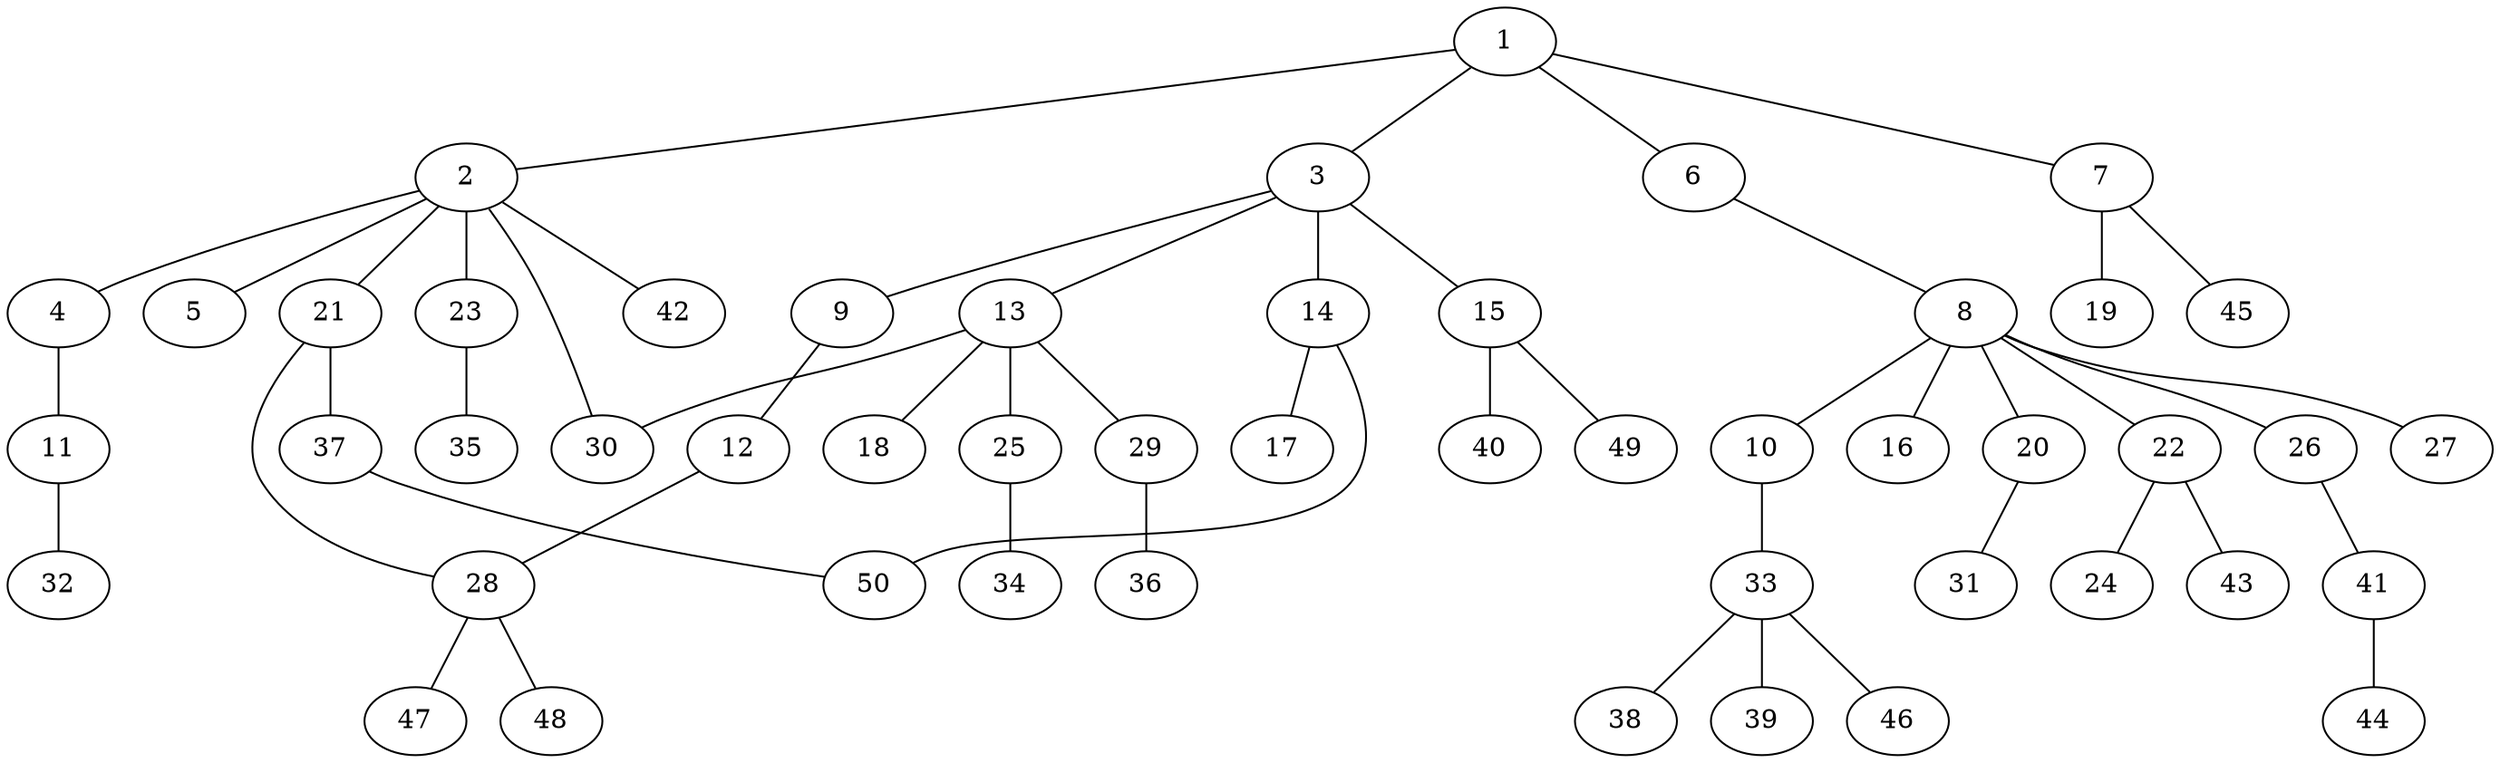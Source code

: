 graph graphname {1--2
1--3
1--6
1--7
2--4
2--5
2--21
2--23
2--30
2--42
3--9
3--13
3--14
3--15
4--11
6--8
7--19
7--45
8--10
8--16
8--20
8--22
8--26
8--27
9--12
10--33
11--32
12--28
13--18
13--25
13--29
13--30
14--17
14--50
15--40
15--49
20--31
21--28
21--37
22--24
22--43
23--35
25--34
26--41
28--47
28--48
29--36
33--38
33--39
33--46
37--50
41--44
}